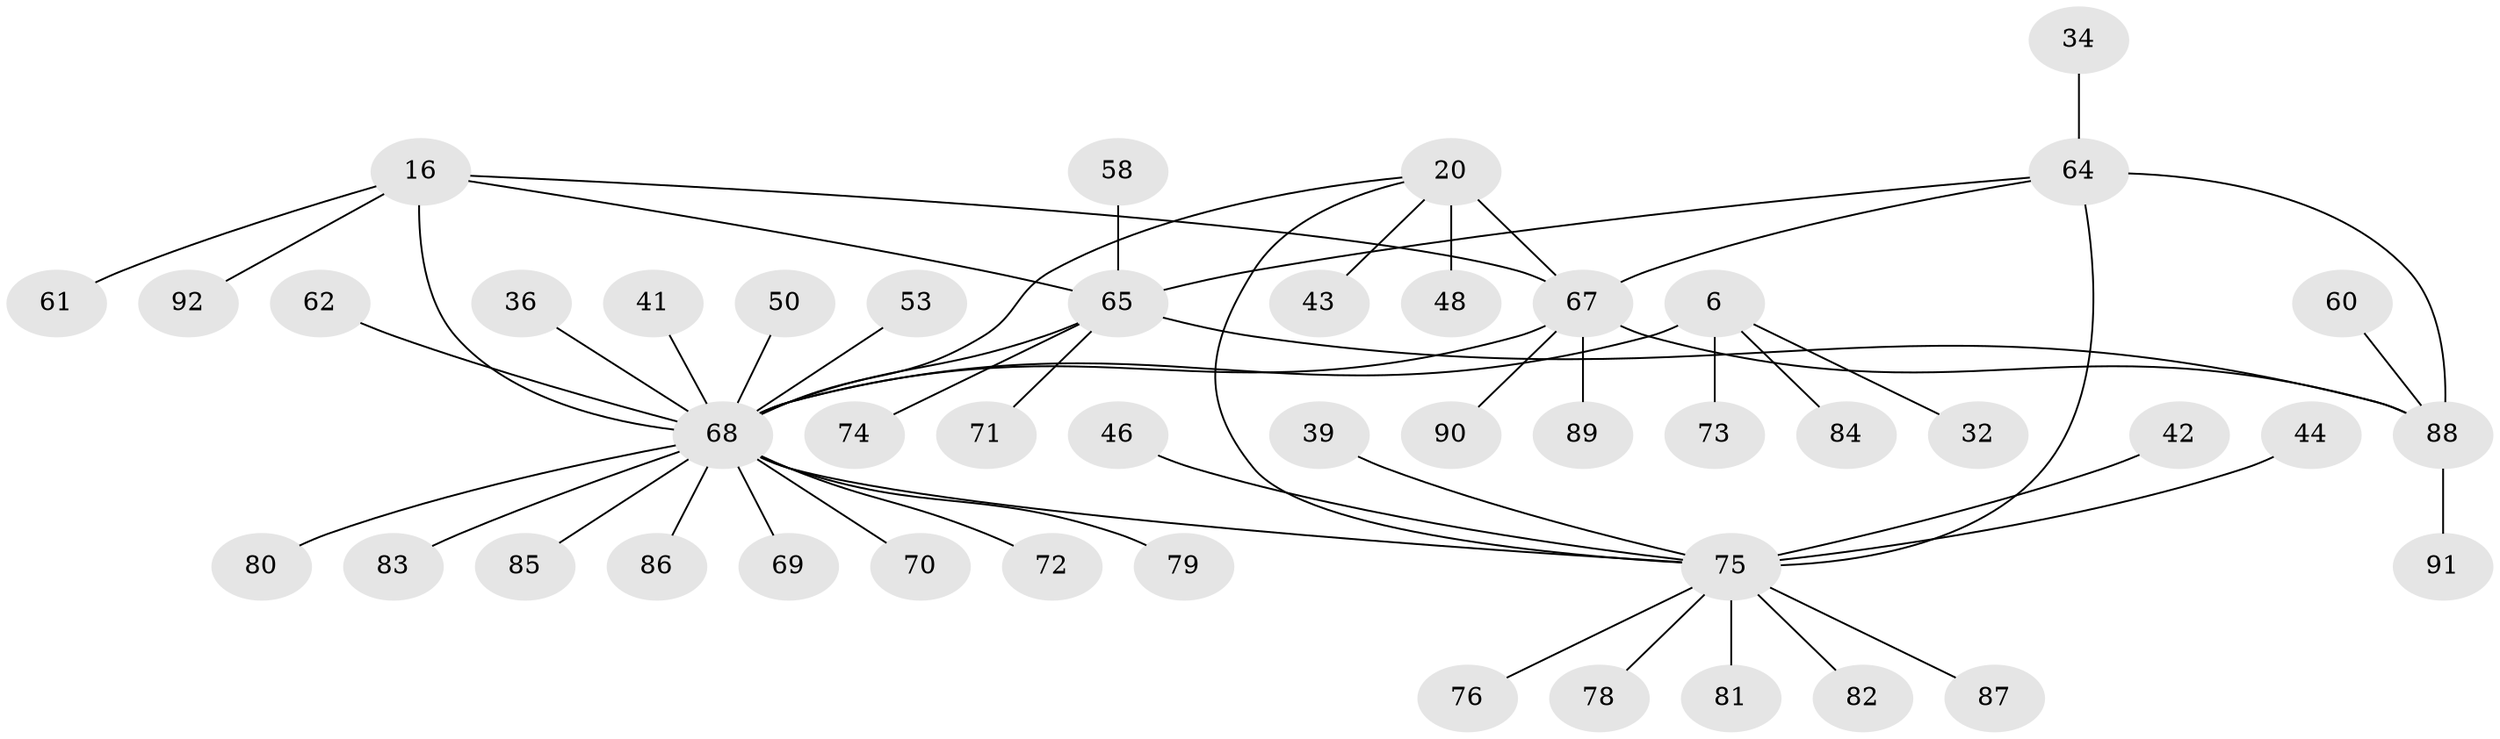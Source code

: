 // original degree distribution, {7: 0.05434782608695652, 8: 0.021739130434782608, 9: 0.021739130434782608, 5: 0.010869565217391304, 6: 0.021739130434782608, 3: 0.043478260869565216, 13: 0.010869565217391304, 4: 0.021739130434782608, 11: 0.010869565217391304, 14: 0.010869565217391304, 12: 0.010869565217391304, 1: 0.5869565217391305, 2: 0.17391304347826086}
// Generated by graph-tools (version 1.1) at 2025/57/03/04/25 21:57:34]
// undirected, 46 vertices, 53 edges
graph export_dot {
graph [start="1"]
  node [color=gray90,style=filled];
  6 [super="+5"];
  16 [super="+13"];
  20 [super="+18"];
  32;
  34;
  36;
  39;
  41;
  42;
  43;
  44;
  46;
  48;
  50 [super="+26"];
  53;
  58;
  60;
  61;
  62;
  64 [super="+57+10"];
  65 [super="+3+35+38+40+45"];
  67 [super="+33+19+24+31+56+59+63"];
  68 [super="+15+55+21+25"];
  69 [super="+54"];
  70;
  71 [super="+66"];
  72;
  73;
  74 [super="+30+52"];
  75 [super="+12+22+27+28+37"];
  76;
  78 [super="+23"];
  79;
  80;
  81;
  82;
  83;
  84;
  85;
  86;
  87 [super="+77"];
  88 [super="+47+4+29"];
  89;
  90;
  91;
  92 [super="+49"];
  6 -- 32;
  6 -- 84;
  6 -- 73;
  6 -- 68 [weight=4];
  16 -- 61;
  16 -- 92;
  16 -- 68 [weight=4];
  16 -- 65;
  16 -- 67;
  20 -- 48;
  20 -- 75;
  20 -- 43;
  20 -- 68 [weight=2];
  20 -- 67 [weight=4];
  34 -- 64;
  36 -- 68;
  39 -- 75;
  41 -- 68;
  42 -- 75;
  44 -- 75;
  46 -- 75;
  50 -- 68;
  53 -- 68;
  58 -- 65;
  60 -- 88;
  62 -- 68;
  64 -- 67 [weight=2];
  64 -- 88;
  64 -- 75 [weight=5];
  64 -- 65;
  65 -- 68 [weight=2];
  65 -- 71;
  65 -- 74;
  65 -- 88 [weight=4];
  67 -- 68;
  67 -- 89;
  67 -- 90;
  67 -- 88;
  68 -- 69;
  68 -- 79;
  68 -- 80;
  68 -- 85;
  68 -- 70;
  68 -- 72;
  68 -- 83;
  68 -- 86;
  68 -- 75 [weight=4];
  75 -- 76;
  75 -- 78;
  75 -- 81;
  75 -- 82;
  75 -- 87;
  88 -- 91;
}
